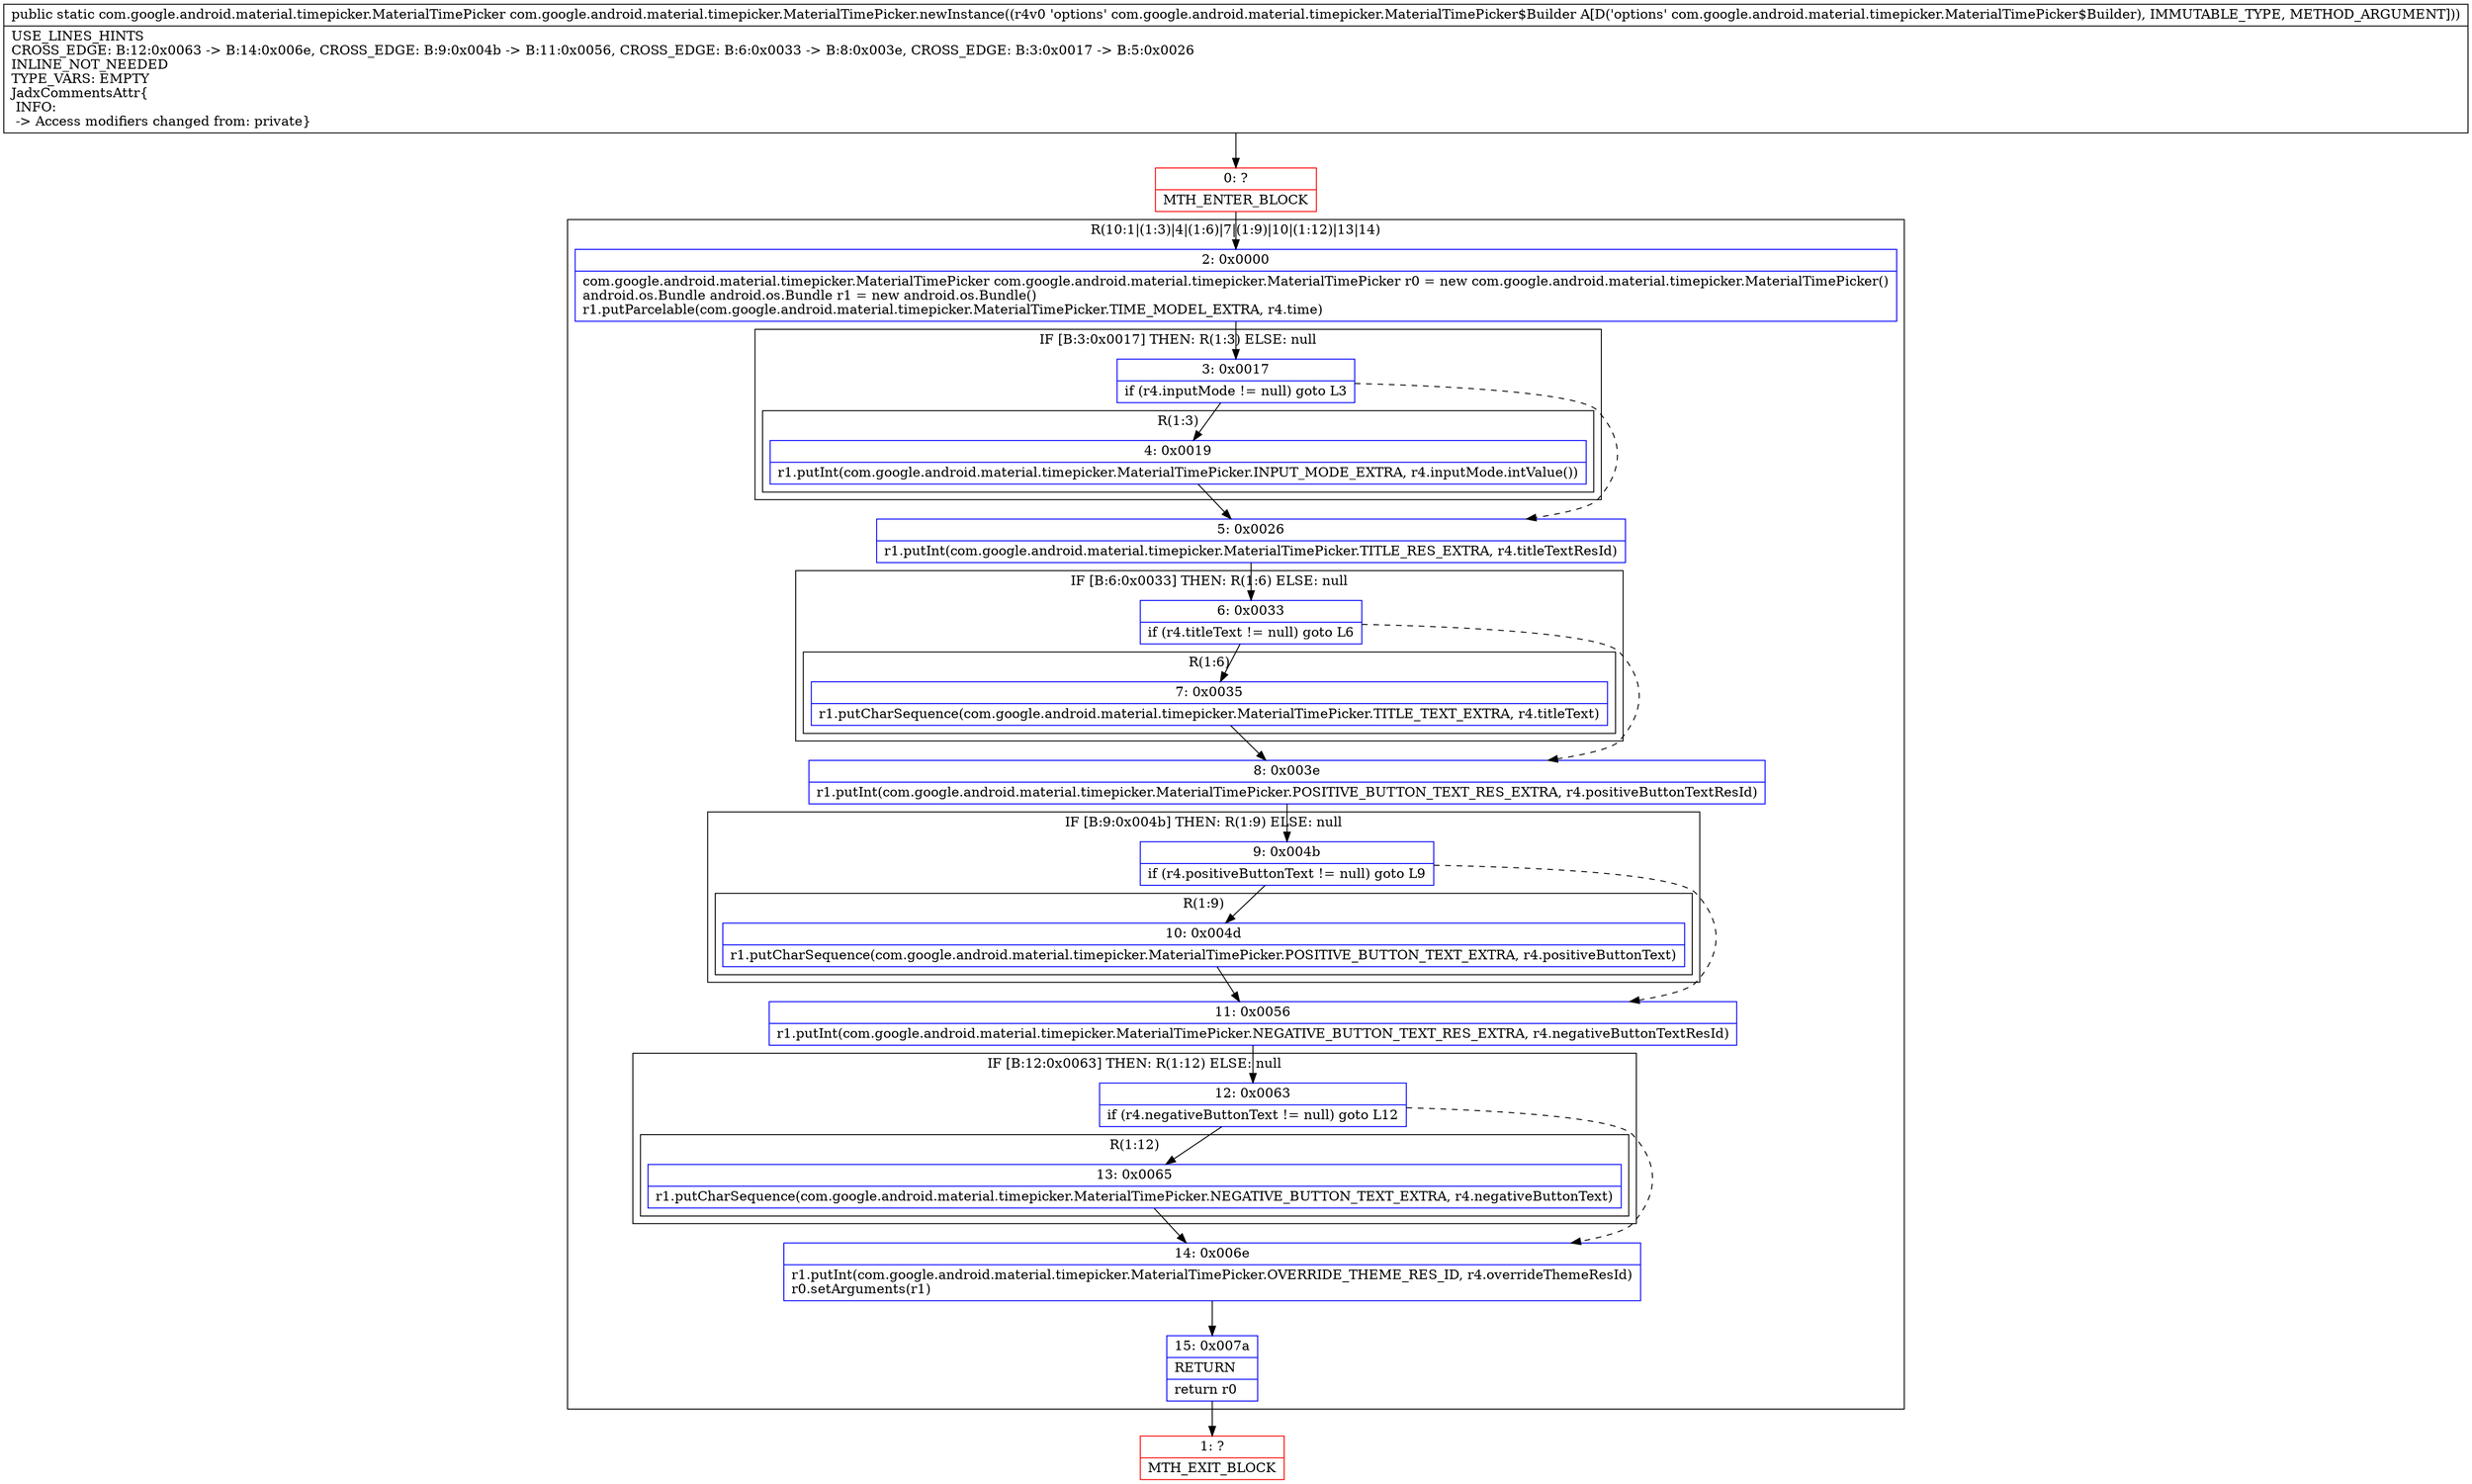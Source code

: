 digraph "CFG forcom.google.android.material.timepicker.MaterialTimePicker.newInstance(Lcom\/google\/android\/material\/timepicker\/MaterialTimePicker$Builder;)Lcom\/google\/android\/material\/timepicker\/MaterialTimePicker;" {
subgraph cluster_Region_359762411 {
label = "R(10:1|(1:3)|4|(1:6)|7|(1:9)|10|(1:12)|13|14)";
node [shape=record,color=blue];
Node_2 [shape=record,label="{2\:\ 0x0000|com.google.android.material.timepicker.MaterialTimePicker com.google.android.material.timepicker.MaterialTimePicker r0 = new com.google.android.material.timepicker.MaterialTimePicker()\landroid.os.Bundle android.os.Bundle r1 = new android.os.Bundle()\lr1.putParcelable(com.google.android.material.timepicker.MaterialTimePicker.TIME_MODEL_EXTRA, r4.time)\l}"];
subgraph cluster_IfRegion_2057228303 {
label = "IF [B:3:0x0017] THEN: R(1:3) ELSE: null";
node [shape=record,color=blue];
Node_3 [shape=record,label="{3\:\ 0x0017|if (r4.inputMode != null) goto L3\l}"];
subgraph cluster_Region_179802527 {
label = "R(1:3)";
node [shape=record,color=blue];
Node_4 [shape=record,label="{4\:\ 0x0019|r1.putInt(com.google.android.material.timepicker.MaterialTimePicker.INPUT_MODE_EXTRA, r4.inputMode.intValue())\l}"];
}
}
Node_5 [shape=record,label="{5\:\ 0x0026|r1.putInt(com.google.android.material.timepicker.MaterialTimePicker.TITLE_RES_EXTRA, r4.titleTextResId)\l}"];
subgraph cluster_IfRegion_2111842836 {
label = "IF [B:6:0x0033] THEN: R(1:6) ELSE: null";
node [shape=record,color=blue];
Node_6 [shape=record,label="{6\:\ 0x0033|if (r4.titleText != null) goto L6\l}"];
subgraph cluster_Region_796748975 {
label = "R(1:6)";
node [shape=record,color=blue];
Node_7 [shape=record,label="{7\:\ 0x0035|r1.putCharSequence(com.google.android.material.timepicker.MaterialTimePicker.TITLE_TEXT_EXTRA, r4.titleText)\l}"];
}
}
Node_8 [shape=record,label="{8\:\ 0x003e|r1.putInt(com.google.android.material.timepicker.MaterialTimePicker.POSITIVE_BUTTON_TEXT_RES_EXTRA, r4.positiveButtonTextResId)\l}"];
subgraph cluster_IfRegion_1881450606 {
label = "IF [B:9:0x004b] THEN: R(1:9) ELSE: null";
node [shape=record,color=blue];
Node_9 [shape=record,label="{9\:\ 0x004b|if (r4.positiveButtonText != null) goto L9\l}"];
subgraph cluster_Region_366983597 {
label = "R(1:9)";
node [shape=record,color=blue];
Node_10 [shape=record,label="{10\:\ 0x004d|r1.putCharSequence(com.google.android.material.timepicker.MaterialTimePicker.POSITIVE_BUTTON_TEXT_EXTRA, r4.positiveButtonText)\l}"];
}
}
Node_11 [shape=record,label="{11\:\ 0x0056|r1.putInt(com.google.android.material.timepicker.MaterialTimePicker.NEGATIVE_BUTTON_TEXT_RES_EXTRA, r4.negativeButtonTextResId)\l}"];
subgraph cluster_IfRegion_318268918 {
label = "IF [B:12:0x0063] THEN: R(1:12) ELSE: null";
node [shape=record,color=blue];
Node_12 [shape=record,label="{12\:\ 0x0063|if (r4.negativeButtonText != null) goto L12\l}"];
subgraph cluster_Region_217601068 {
label = "R(1:12)";
node [shape=record,color=blue];
Node_13 [shape=record,label="{13\:\ 0x0065|r1.putCharSequence(com.google.android.material.timepicker.MaterialTimePicker.NEGATIVE_BUTTON_TEXT_EXTRA, r4.negativeButtonText)\l}"];
}
}
Node_14 [shape=record,label="{14\:\ 0x006e|r1.putInt(com.google.android.material.timepicker.MaterialTimePicker.OVERRIDE_THEME_RES_ID, r4.overrideThemeResId)\lr0.setArguments(r1)\l}"];
Node_15 [shape=record,label="{15\:\ 0x007a|RETURN\l|return r0\l}"];
}
Node_0 [shape=record,color=red,label="{0\:\ ?|MTH_ENTER_BLOCK\l}"];
Node_1 [shape=record,color=red,label="{1\:\ ?|MTH_EXIT_BLOCK\l}"];
MethodNode[shape=record,label="{public static com.google.android.material.timepicker.MaterialTimePicker com.google.android.material.timepicker.MaterialTimePicker.newInstance((r4v0 'options' com.google.android.material.timepicker.MaterialTimePicker$Builder A[D('options' com.google.android.material.timepicker.MaterialTimePicker$Builder), IMMUTABLE_TYPE, METHOD_ARGUMENT]))  | USE_LINES_HINTS\lCROSS_EDGE: B:12:0x0063 \-\> B:14:0x006e, CROSS_EDGE: B:9:0x004b \-\> B:11:0x0056, CROSS_EDGE: B:6:0x0033 \-\> B:8:0x003e, CROSS_EDGE: B:3:0x0017 \-\> B:5:0x0026\lINLINE_NOT_NEEDED\lTYPE_VARS: EMPTY\lJadxCommentsAttr\{\l INFO: \l \-\> Access modifiers changed from: private\}\l}"];
MethodNode -> Node_0;Node_2 -> Node_3;
Node_3 -> Node_4;
Node_3 -> Node_5[style=dashed];
Node_4 -> Node_5;
Node_5 -> Node_6;
Node_6 -> Node_7;
Node_6 -> Node_8[style=dashed];
Node_7 -> Node_8;
Node_8 -> Node_9;
Node_9 -> Node_10;
Node_9 -> Node_11[style=dashed];
Node_10 -> Node_11;
Node_11 -> Node_12;
Node_12 -> Node_13;
Node_12 -> Node_14[style=dashed];
Node_13 -> Node_14;
Node_14 -> Node_15;
Node_15 -> Node_1;
Node_0 -> Node_2;
}

